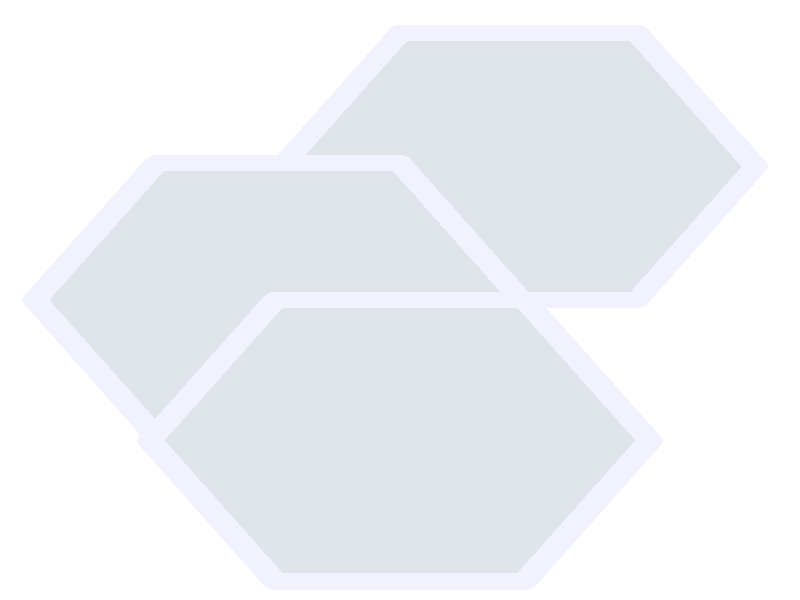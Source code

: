 /*
 *	Vitalnix three-hexagons logo
 *	by Jan Engelhardt
 *	original idea: 2008-12-17
 *	Povray implementation: 2009-09-04
 *	Licensed under CC-BY-SA 3.0
 */
#include "colors.inc"

global_settings {
	photons {
		spacing 0.1
	}
}

background {
	color rgb 224/225
}

#declare rad = 0.05;
#declare h = 0.866025;

#declare min_x = -1 - rad;
#declare max_x = 2 + rad;
#declare min_y = -2 * h;
#declare max_y = 2 * h;
#declare min_z = -2 * rad - rad;
#declare max_z = 2 * rad + rad;

/* union {
	cylinder { <min_x, min_y, min_z>, <max_x, max_y, max_z>, rad/4 }

	cylinder { <min_x, min_y, min_z>, <max_x, min_y, min_z>, rad/4 }
	cylinder { <min_x, max_y, min_z>, <max_x, max_y, min_z>, rad/4 }
	cylinder { <min_x, min_y, max_z>, <max_x, min_y, max_z>, rad/4 }
	cylinder { <min_x, max_y, max_z>, <max_x, max_y, max_z>, rad/4 }

	cylinder { <min_x, min_y, min_z>, <min_x, max_y, min_z>, rad/4 }
	cylinder { <min_x, min_y, max_z>, <min_x, max_y, max_z>, rad/4 }
	cylinder { <max_x, min_y, min_z>, <max_x, max_y, min_z>, rad/4 }
	cylinder { <max_x, min_y, max_z>, <max_x, max_y, max_z>, rad/4 }

	pigment { color Red }
} */

camera {
	location <(min_x + max_x) / 2, (min_y + max_y) / 2, -3.8>
	look_at <(min_x + max_x) / 2, (min_y + max_y) / 2, 0>
	right 0.5
}

light_source { <min_x, min_y, -1> color 0.75 * White }
light_source { <max_x, max_y, -1> color 0.75 * White }

#macro vhex_hexagon()
	union {
		polygon {
			7,
			<0.5, h, 0>
			<1, 0, 0>
			<0.5, -h, 0>
			<-0.5, -h, 0>
			<-1, 0, 0>
			<-0.5, h, 0>
			<0.5, h, 0>
			pigment { color rgbt <187/255, 198/255, 208/255, 64/255> }
			finish { ambient 0.6 }
		}
		merge {
			sphere { <0.5, h, 0>, rad }
			sphere { <1, 0, 0>, rad }
			sphere { <0.5, -h, 0>, rad }
			sphere { <-0.5, -h, 0>, rad }
			sphere { <-1, 0, 0>, rad }
			sphere { <-0.5, h, 0>, rad }
			cylinder { <0.5, h, 0>, <1, 0, 0>, rad }
			cylinder { <1, 0, 0>, <0.5, -h, 0>, rad }
			cylinder { <0.5, -h, 0>, <-0.5, -h, 0>, rad }
			cylinder { <-0.5, -h, 0>, <-1, 0, 0>, rad }
			cylinder { <-1, 0, 0>, <-0.5, h, 0>, rad }
			cylinder { <-0.5, h, 0>, <0.5, h, 0>, rad }
#if(defined(VHEX_MATTE))
			pigment { color rgb 192/255 }
			finish { specular 1 }
#else
			pigment { color rgb <224/255,224/255,255/255> }
			finish { specular 1 }
#end
		}
	}
#end

vhex_hexagon()
object {
	vhex_hexagon()
	translate <0.5, -h, -2 * rad>
}
object {
	vhex_hexagon()
	translate <1, h, 2 * rad>
}
